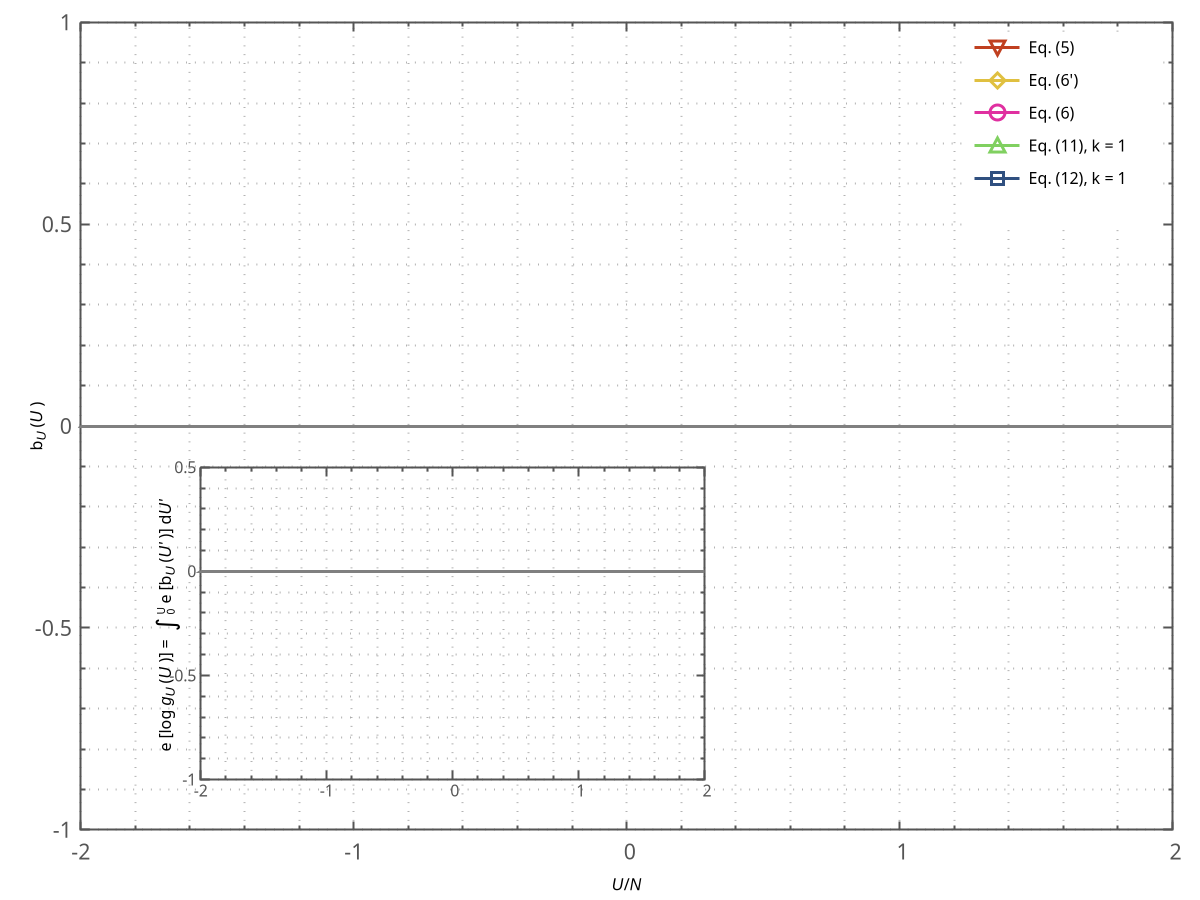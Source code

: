 #!/usr/bin/env gnuplot
unset multiplot
reset
set terminal postscript enhanced font 'Arial, 18'
set output "isent.ps"
set multiplot


# system size
N=1024
N16=256

set size 1.0, 1.0
set origin 0.0, 0.0

# Line style for axes
set style line 80 lt 1
set style line 80 lt rgb "#555555" lw 2
set border 15 back linestyle 80  # Remove border on top and right.

# Line style for grid
set style line 81 lt 0 lw 2 # dotted
set style line 81 lt rgb "#a0a0a0" # light gray
set grid mxtics xtics mytics ytics back linestyle 81

set tics font ", 16"

set style line 1 lt rgb "#c04020" lw 3 pt 10  ps 2.5  # dark red
set style line 2 lt rgb "#e0c040" lw 3 pt 12  ps 2.5  # yellow to orange
set style line 3 lt rgb "#e030a0" lw 3 pt 6   ps 2.5  # bright magenta
set style line 4 lt rgb "#80d060" lw 3 pt 8   ps 2.5  # dark green
set style line 5 lt rgb "#305080" lw 3 pt 4   ps 2.  # navy blue
set style line 6 lt rgb "#30e0e0" lw 3 pt 14  ps 2.  # cyan

set style line 9 lt rgb "#000000" lw 2 pt 1   ps 2  # black line
set style line 8 lt rgb "#808080" lw 3 pt 1   ps 2  # gray line


set mxtics 5
set xtics 1.0 offset 0, 0.0
set xlabel "{/Arial-Italic U}/{/Arial-Italic N}" offset 0, 0.0

set mytics 5
set ytics 0.5  offset 0, 0.0
set ylabel "{/Symbol-Oblique b}_{/Arial-Italic U} ({/Arial-Italic U} )" offset 2.0, 0

set key right top Left reverse spacing 1.5

plot [-2:2][-1:1] 0 w l ls 8 not, \
  "profis32.dat" u ($1/N):10 w l ls 9 t "Reference", \
  ""             u ($1/N):3  w l ls 1 not, \
  ""             u ($1/N):3  every 32 w p ls 1 not, \
  -10                        w lp ls 1 t "Eq. (5)", \
  ""             u ($1/N):4  w l ls 2 not, \
  ""             u ($1/N):4  every 32 w p ls 2 not, \
  -10                        w lp ls 2 t "Eq. (6')", \
  ""             u ($1/N):5  w l ls 3 not, \
  ""             u ($1/N):5  every 32 w p ls 3 not, \
  -10                        w lp ls 3 t "Eq. (6)", \
  ""             u ($1/N):7  w l ls 4 not, \
  ""             u ($1/N):7  every 32 w p ls 4 not, \
  -10                        w lp ls 4 t "Eq. (11), k = 1", \
  ""             u ($1/N):9  w l ls 5 not, \
  ""             u ($1/N):9  every 32 w p ls 5 not, \
  -10                        w lp ls 5 t "Eq. (12), k = 1"

#  "profis16.dat" u ($1/N16):5  w l ls 6 not, \
#  ""             u ($1/N16):5  every 32 w p ls 6 not, \
#  -10                        w lp ls 6 t "Eq. (6), 16x16"

insetx0 = 0.1
insety0 = 0.085
insetw = 0.51
inseth = 0.42

set size insetw, inseth
set origin insetx0, insety0

# erase the background 
set object 1 rectangle from graph 0,0 to graph 1,1 behind fc rgb "#ffffff"
#set object 1 rectangle from screen insetx0,insety0 to screen insetx0+insetw,insety0+inseth behind fc rgb "#ffffff"

insetfont=", 12"
set mxtics 5
set xtics 1.0 offset 0, 0.5 font insetfont
unset xlabel 
# set xlabel "U/N" offset 0, 1.5 font insetfont

set mytics 5
set ytics 0.5  offset 0.5, 0.0  font insetfont
# {/Symbol \362} is the integral sign
# make it a subscript but with larger font
set ylabel "{/=12 {/Symbol-Oblique e} [log {/Arial-Italic g}_{/Arial-Italic U} ({/Arial-Italic U })] = &{i}_{/*2.0 {/Symbol \362}}&{i}@_{/*0.8 0}^{/*.8 U} {/Symbol-Oblique e} [{/Symbol-Oblique b}_{/Arial-Italic U} ({/Arial-Italic U'} )] d{/Arial-Italic U'} }" offset 3.0, 0 font insetfont
unset key

plot [-2:2][-1:0.5] 0 w l ls 8 not, \
  "profis32.dat" u ($1/N):11  w l ls 3 not, \
  ""             u ($1/N):11  every 32 w p ls 3 ps 1.2 not, \
  -10                         w lp ls 3 not, \
  ""             u ($1/N):13  w l ls 4 not, \
  ""             u ($1/N):13  every 32 w p ls 4 ps 1.5 not, \
  -10                         w lp ls 4 not, \
  ""             u ($1/N):15  w l ls 5 not, \
  ""             u ($1/N):15  every 32 w p ls 5 ps 1.2 not, \
  -10                         w lp ls 5 not
  
  
#  "profis16.dat" u ($1/N16):11  w l ls 6 not, \
#  ""             u ($1/N16):11  every 32 w p ls 6 not, \
#  -10                         w lp ls 6 not

unset multiplot
unset output
set terminal wxt
reset
